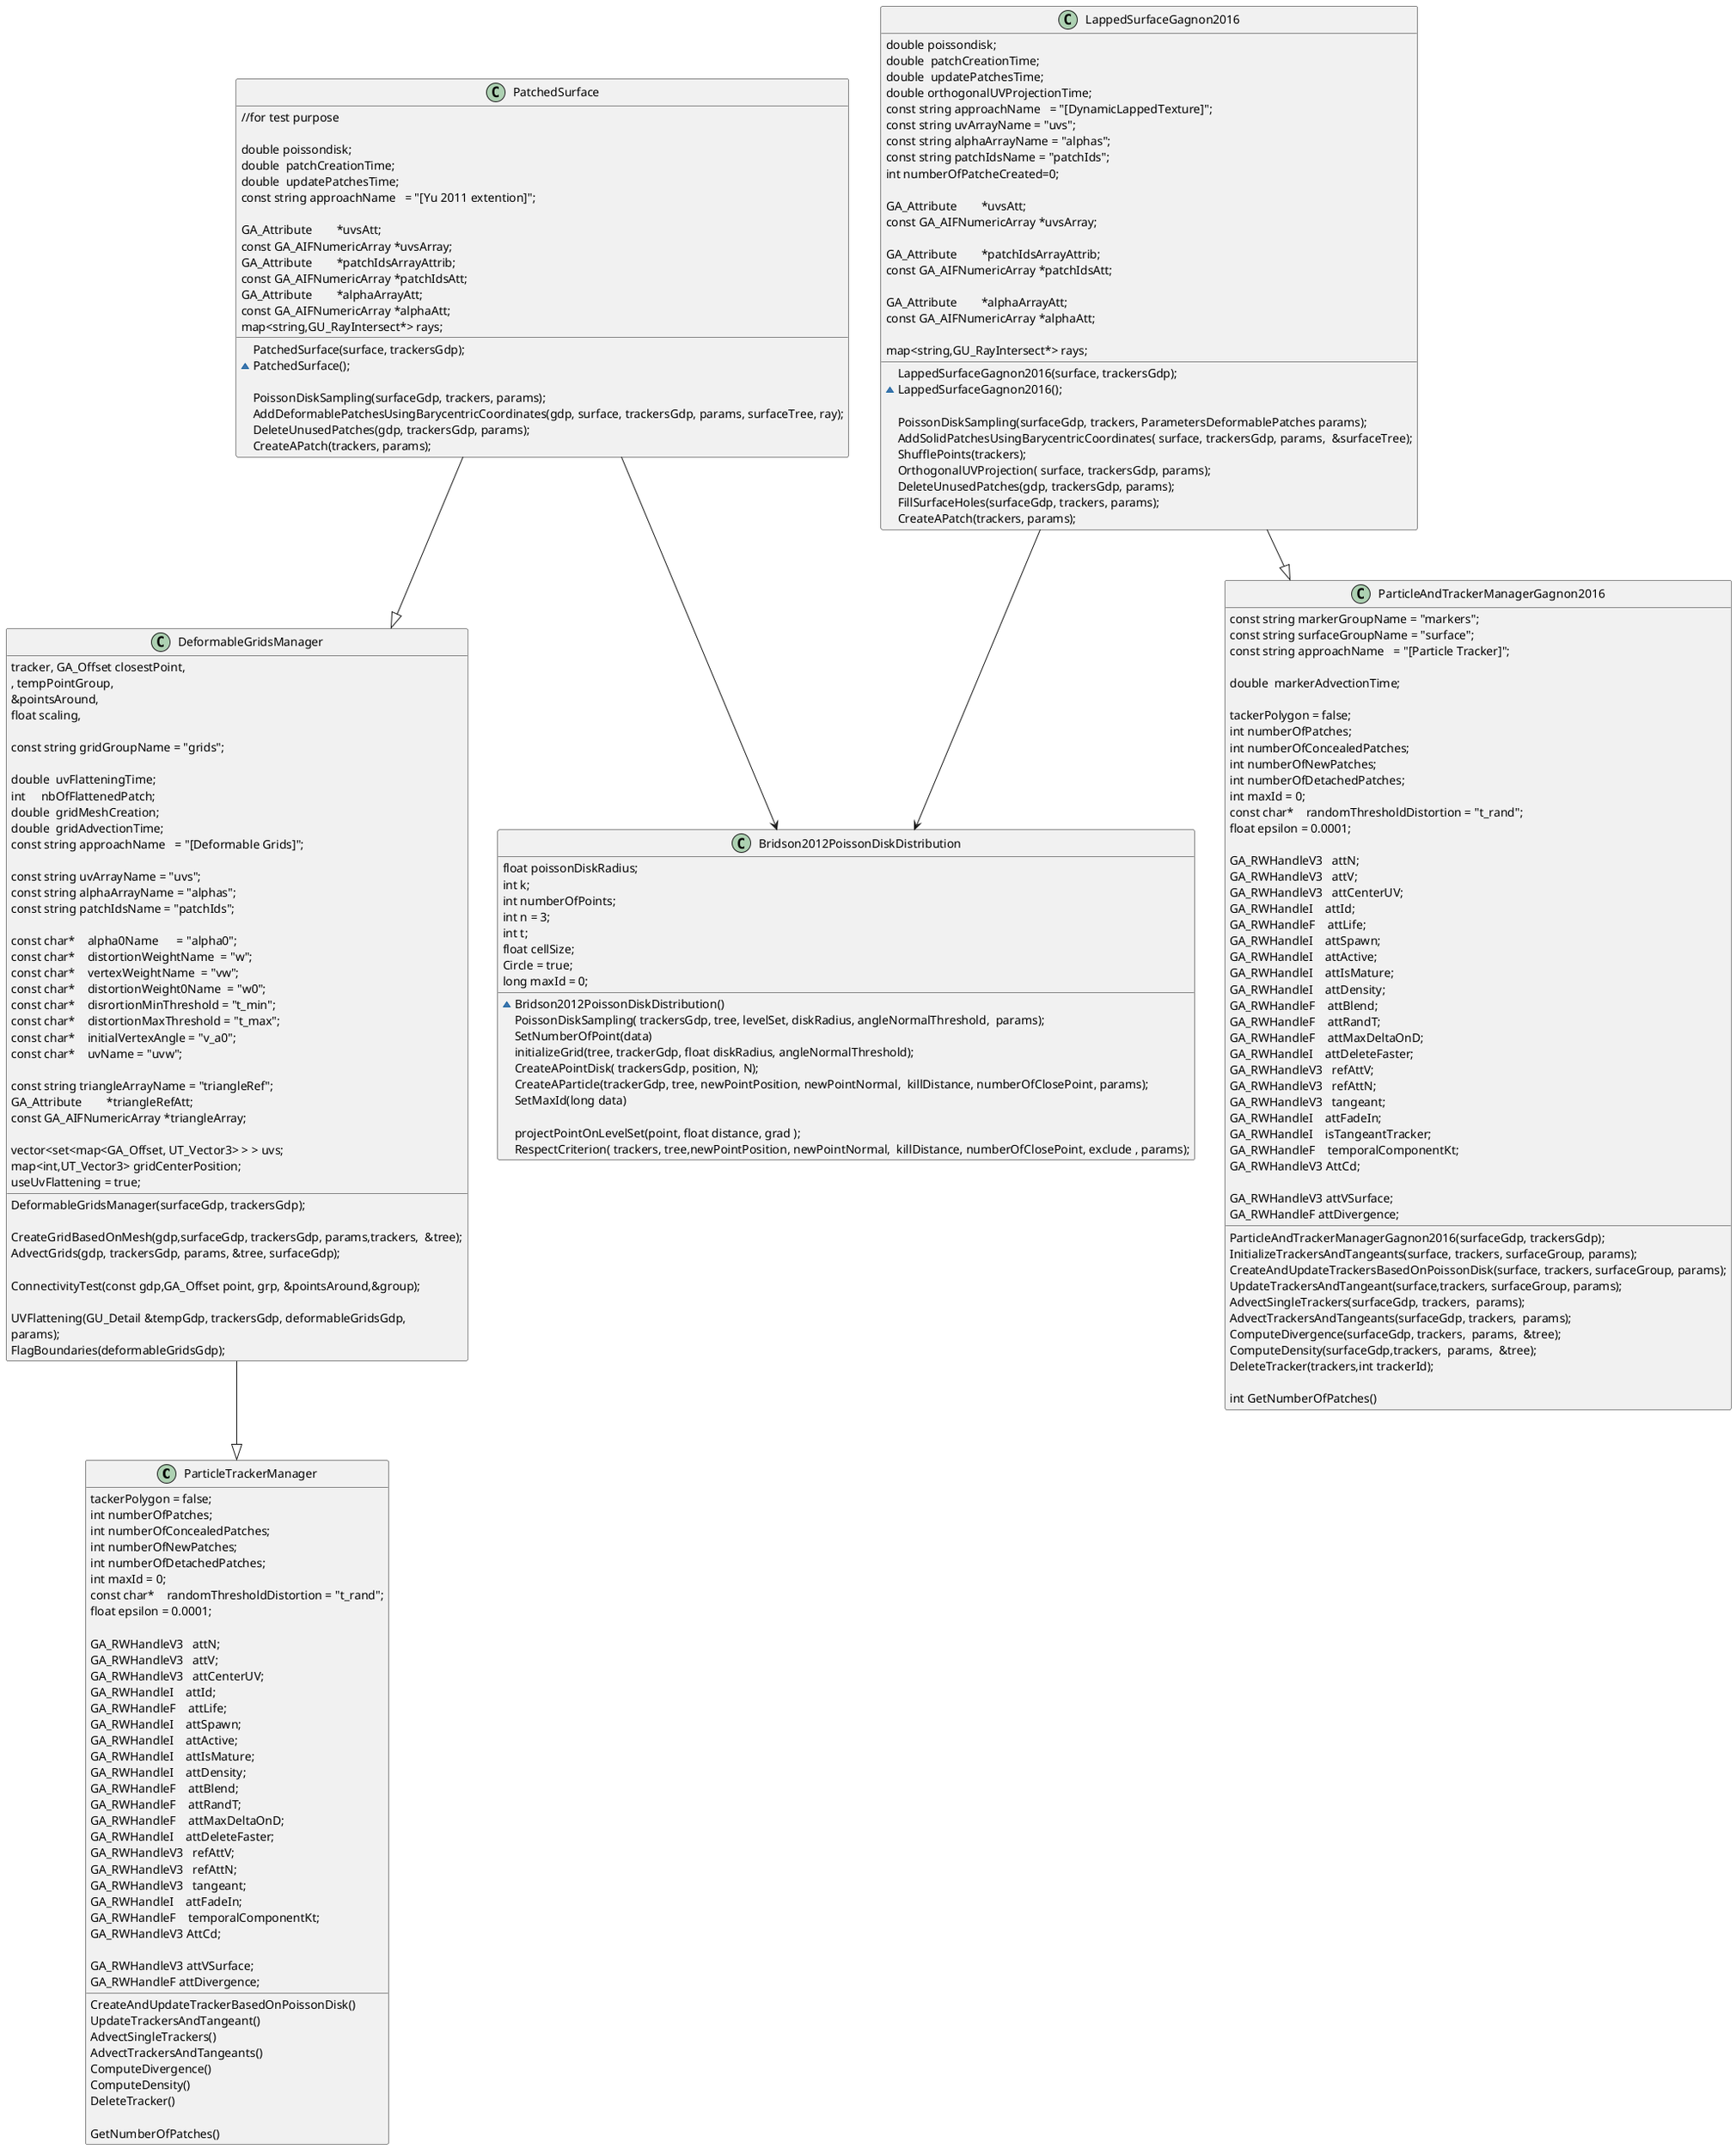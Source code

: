 @startuml

class ParticleTrackerManager
{
    CreateAndUpdateTrackerBasedOnPoissonDisk()
    UpdateTrackersAndTangeant()
    AdvectSingleTrackers()
    AdvectTrackersAndTangeants()
    ComputeDivergence()
    ComputeDensity()
    DeleteTracker()

    GetNumberOfPatches()

    tackerPolygon = false;
    int numberOfPatches;
    int numberOfConcealedPatches;
    int numberOfNewPatches;
    int numberOfDetachedPatches;
    int maxId = 0;
    const char*    randomThresholdDistortion = "t_rand";
    float epsilon = 0.0001;

    GA_RWHandleV3   attN;
    GA_RWHandleV3   attV;
    GA_RWHandleV3   attCenterUV;
    GA_RWHandleI    attId;
    GA_RWHandleF    attLife;
    GA_RWHandleI    attSpawn;
    GA_RWHandleI    attActive;
    GA_RWHandleI    attIsMature;
    GA_RWHandleI    attDensity;
    GA_RWHandleF    attBlend;
    GA_RWHandleF    attRandT;
    GA_RWHandleF    attMaxDeltaOnD;
    GA_RWHandleI    attDeleteFaster;
    GA_RWHandleV3   refAttV;
    GA_RWHandleV3   refAttN;
    GA_RWHandleV3   tangeant;
    GA_RWHandleI    attFadeIn;
    GA_RWHandleF    temporalComponentKt;
    GA_RWHandleV3 AttCd;

    GA_RWHandleV3 attVSurface;
    GA_RWHandleF attDivergence;
}

class ParticleAndTrackerManagerGagnon2016
{
    ParticleAndTrackerManagerGagnon2016(surfaceGdp, trackersGdp);
    InitializeTrackersAndTangeants(surface, trackers, surfaceGroup, params);
    CreateAndUpdateTrackersBasedOnPoissonDisk(surface, trackers, surfaceGroup, params);
    UpdateTrackersAndTangeant(surface,trackers, surfaceGroup, params);
    AdvectSingleTrackers(surfaceGdp, trackers,  params);
    AdvectTrackersAndTangeants(surfaceGdp, trackers,  params);
    ComputeDivergence(surfaceGdp, trackers,  params,  &tree);
    ComputeDensity(surfaceGdp,trackers,  params,  &tree);
    DeleteTracker(trackers,int trackerId);

    int GetNumberOfPatches()

    const string markerGroupName = "markers";
    const string surfaceGroupName = "surface";
    const string approachName   = "[Particle Tracker]";

    double  markerAdvectionTime;

    tackerPolygon = false;
    int numberOfPatches;
    int numberOfConcealedPatches;
    int numberOfNewPatches;
    int numberOfDetachedPatches;
    int maxId = 0;
    const char*    randomThresholdDistortion = "t_rand";
    float epsilon = 0.0001;

    GA_RWHandleV3   attN;
    GA_RWHandleV3   attV;
    GA_RWHandleV3   attCenterUV;
    GA_RWHandleI    attId;
    GA_RWHandleF    attLife;
    GA_RWHandleI    attSpawn;
    GA_RWHandleI    attActive;
    GA_RWHandleI    attIsMature;
    GA_RWHandleI    attDensity;
    GA_RWHandleF    attBlend;
    GA_RWHandleF    attRandT;
    GA_RWHandleF    attMaxDeltaOnD;
    GA_RWHandleI    attDeleteFaster;
    GA_RWHandleV3   refAttV;
    GA_RWHandleV3   refAttN;
    GA_RWHandleV3   tangeant;
    GA_RWHandleI    attFadeIn;
    GA_RWHandleI    isTangeantTracker;
    GA_RWHandleF    temporalComponentKt;
    GA_RWHandleV3 AttCd;

    GA_RWHandleV3 attVSurface;
    GA_RWHandleF attDivergence;
}

class LappedSurfaceGagnon2016
{

    LappedSurfaceGagnon2016(surface, trackersGdp);
    ~LappedSurfaceGagnon2016();

    PoissonDiskSampling(surfaceGdp, trackers, ParametersDeformablePatches params);
    AddSolidPatchesUsingBarycentricCoordinates( surface, trackersGdp, params,  &surfaceTree);
    ShufflePoints(trackers);
    OrthogonalUVProjection( surface, trackersGdp, params);
    DeleteUnusedPatches(gdp, trackersGdp, params);
    FillSurfaceHoles(surfaceGdp, trackers, params);
    CreateAPatch(trackers, params);

    double poissondisk;
    double  patchCreationTime;
    double  updatePatchesTime;
    double orthogonalUVProjectionTime;
    const string approachName   = "[DynamicLappedTexture]";
    const string uvArrayName = "uvs";
    const string alphaArrayName = "alphas";
    const string patchIdsName = "patchIds";
    int numberOfPatcheCreated=0;

    GA_Attribute        *uvsAtt;
    const GA_AIFNumericArray *uvsArray;

    GA_Attribute        *patchIdsArrayAttrib;
    const GA_AIFNumericArray *patchIdsAtt;

    GA_Attribute        *alphaArrayAtt;
    const GA_AIFNumericArray *alphaAtt;

    map<string,GU_RayIntersect*> rays;

}

class DeformableGridsManager
{
    DeformableGridsManager(surfaceGdp, trackersGdp);

    CreateGridBasedOnMesh(gdp,surfaceGdp, trackersGdp, params,trackers,  &tree);
    AdvectGrids(gdp, trackersGdp, params, &tree, surfaceGdp);

    ConnectivityTest(const gdp,GA_Offset point, grp, &pointsAround,&group);

    UVFlattening(GU_Detail &tempGdp, trackersGdp, deformableGridsGdp,
                      tracker, GA_Offset closestPoint,
                      , tempPointGroup,
                      &pointsAround,
                      float scaling,
                       params);
    FlagBoundaries(deformableGridsGdp);

    const string gridGroupName = "grids";

    double  uvFlatteningTime;
    int     nbOfFlattenedPatch;
    double  gridMeshCreation;
    double  gridAdvectionTime;
    const string approachName   = "[Deformable Grids]";

    const string uvArrayName = "uvs";
    const string alphaArrayName = "alphas";
    const string patchIdsName = "patchIds";

    const char*    alpha0Name      = "alpha0";
    const char*    distortionWeightName  = "w";
    const char*    vertexWeightName  = "vw";
    const char*    distortionWeight0Name  = "w0";
    const char*    disrortionMinThreshold = "t_min";
    const char*    distortionMaxThreshold = "t_max";
    const char*    initialVertexAngle = "v_a0";
    const char*    uvName = "uvw";

    const string triangleArrayName = "triangleRef";
    GA_Attribute        *triangleRefAtt;
    const GA_AIFNumericArray *triangleArray;

    vector<set<map<GA_Offset, UT_Vector3> > > uvs;
    map<int,UT_Vector3> gridCenterPosition;
    useUvFlattening = true;
}

class PatchedSurface
{
    PatchedSurface(surface, trackersGdp);
    ~PatchedSurface();

    PoissonDiskSampling(surfaceGdp, trackers, params);
    AddDeformablePatchesUsingBarycentricCoordinates(gdp, surface, trackersGdp, params, surfaceTree, ray);
    DeleteUnusedPatches(gdp, trackersGdp, params);

    //for test purpose
    CreateAPatch(trackers, params);

    double poissondisk;
    double  patchCreationTime;
    double  updatePatchesTime;
    const string approachName   = "[Yu 2011 extention]";

    GA_Attribute        *uvsAtt;
    const GA_AIFNumericArray *uvsArray;
    GA_Attribute        *patchIdsArrayAttrib;
    const GA_AIFNumericArray *patchIdsAtt;
    GA_Attribute        *alphaArrayAtt;
    const GA_AIFNumericArray *alphaAtt;
    map<string,GU_RayIntersect*> rays;

}

class Bridson2012PoissonDiskDistribution
{

    ~Bridson2012PoissonDiskDistribution()
    PoissonDiskSampling( trackersGdp, tree, levelSet, diskRadius, angleNormalThreshold,  params);
    SetNumberOfPoint(data)
    initializeGrid(tree, trackerGdp, float diskRadius, angleNormalThreshold);
    CreateAPointDisk( trackersGdp, position, N);
    CreateAParticle(trackerGdp, tree, newPointPosition, newPointNormal,  killDistance, numberOfClosePoint, params);
    SetMaxId(long data)

    projectPointOnLevelSet(point, float distance, grad );
    RespectCriterion( trackers, tree,newPointPosition, newPointNormal,  killDistance, numberOfClosePoint, exclude , params);

    float poissonDiskRadius;
    int k;
    int numberOfPoints;
    int n = 3;
    int t;
    float cellSize;
    Circle = true;
    long maxId = 0;
}


LappedSurfaceGagnon2016 --|> ParticleAndTrackerManagerGagnon2016
LappedSurfaceGagnon2016 --> Bridson2012PoissonDiskDistribution
PatchedSurface --> Bridson2012PoissonDiskDistribution
PatchedSurface --|> DeformableGridsManager
DeformableGridsManager --|> ParticleTrackerManager



@enduml